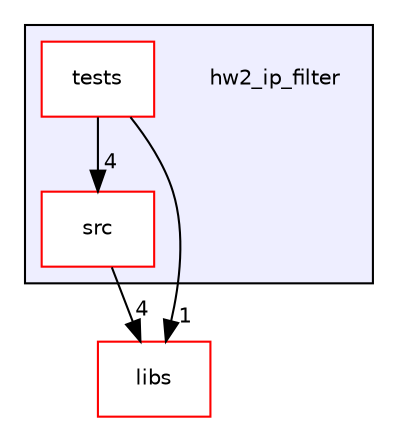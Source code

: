 digraph "hw2_ip_filter" {
  compound=true
  node [ fontsize="10", fontname="Helvetica"];
  edge [ labelfontsize="10", labelfontname="Helvetica"];
  subgraph clusterdir_23889216102e8bdb0c3b007ac6675d57 {
    graph [ bgcolor="#eeeeff", pencolor="black", label="" URL="dir_23889216102e8bdb0c3b007ac6675d57.html"];
    dir_23889216102e8bdb0c3b007ac6675d57 [shape=plaintext label="hw2_ip_filter"];
    dir_c6ade7757b3f9f32d06f3c22a64259fd [shape=box label="src" color="red" fillcolor="white" style="filled" URL="dir_c6ade7757b3f9f32d06f3c22a64259fd.html"];
    dir_eadbcd6a500d535fb23b4e475d81697b [shape=box label="tests" color="red" fillcolor="white" style="filled" URL="dir_eadbcd6a500d535fb23b4e475d81697b.html"];
  }
  dir_6719ab1f1f7655efc2fa43f7eb574fd1 [shape=box label="libs" fillcolor="white" style="filled" color="red" URL="dir_6719ab1f1f7655efc2fa43f7eb574fd1.html"];
  dir_eadbcd6a500d535fb23b4e475d81697b->dir_6719ab1f1f7655efc2fa43f7eb574fd1 [headlabel="1", labeldistance=1.5 headhref="dir_000019_000027.html"];
  dir_eadbcd6a500d535fb23b4e475d81697b->dir_c6ade7757b3f9f32d06f3c22a64259fd [headlabel="4", labeldistance=1.5 headhref="dir_000019_000013.html"];
  dir_c6ade7757b3f9f32d06f3c22a64259fd->dir_6719ab1f1f7655efc2fa43f7eb574fd1 [headlabel="4", labeldistance=1.5 headhref="dir_000013_000027.html"];
}
